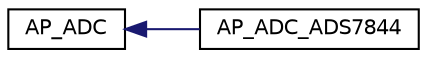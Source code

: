 digraph "Graphical Class Hierarchy"
{
 // INTERACTIVE_SVG=YES
  edge [fontname="Helvetica",fontsize="10",labelfontname="Helvetica",labelfontsize="10"];
  node [fontname="Helvetica",fontsize="10",shape=record];
  rankdir="LR";
  Node1 [label="AP_ADC",height=0.2,width=0.4,color="black", fillcolor="white", style="filled",URL="$classAP__ADC.html"];
  Node1 -> Node2 [dir="back",color="midnightblue",fontsize="10",style="solid",fontname="Helvetica"];
  Node2 [label="AP_ADC_ADS7844",height=0.2,width=0.4,color="black", fillcolor="white", style="filled",URL="$classAP__ADC__ADS7844.html",tooltip="-*- tab-width: 4; Mode: C++; c-basic-offset: 4; indent-tabs-mode: nil -*- "];
}
